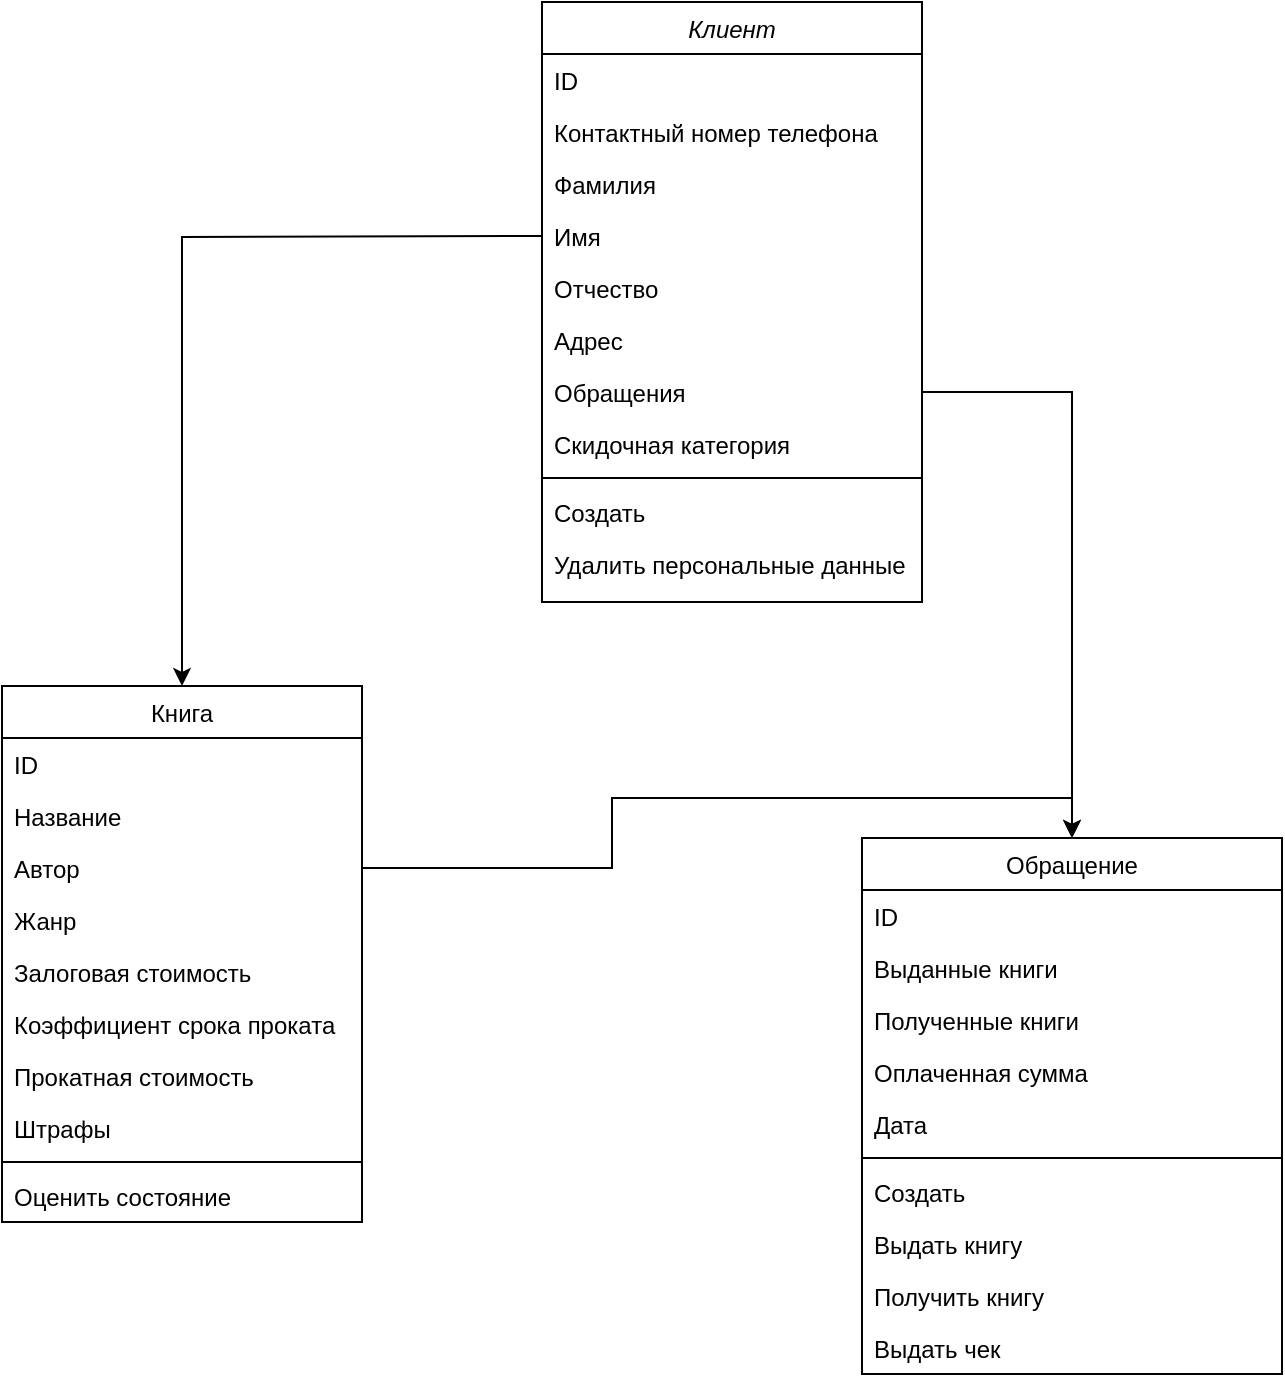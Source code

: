 <mxfile version="20.0.1" type="device"><diagram id="C5RBs43oDa-KdzZeNtuy" name="Page-1"><mxGraphModel dx="1918" dy="951" grid="1" gridSize="10" guides="1" tooltips="1" connect="1" arrows="1" fold="1" page="1" pageScale="1" pageWidth="827" pageHeight="1169" math="0" shadow="0"><root><mxCell id="WIyWlLk6GJQsqaUBKTNV-0"/><mxCell id="WIyWlLk6GJQsqaUBKTNV-1" parent="WIyWlLk6GJQsqaUBKTNV-0"/><mxCell id="zkfFHV4jXpPFQw0GAbJ--0" value="Клиент" style="swimlane;fontStyle=2;align=center;verticalAlign=top;childLayout=stackLayout;horizontal=1;startSize=26;horizontalStack=0;resizeParent=1;resizeLast=0;collapsible=1;marginBottom=0;rounded=0;shadow=0;strokeWidth=1;" parent="WIyWlLk6GJQsqaUBKTNV-1" vertex="1"><mxGeometry x="390" y="40" width="190" height="300" as="geometry"><mxRectangle x="230" y="140" width="160" height="26" as="alternateBounds"/></mxGeometry></mxCell><mxCell id="zkfFHV4jXpPFQw0GAbJ--1" value="ID" style="text;align=left;verticalAlign=top;spacingLeft=4;spacingRight=4;overflow=hidden;rotatable=0;points=[[0,0.5],[1,0.5]];portConstraint=eastwest;" parent="zkfFHV4jXpPFQw0GAbJ--0" vertex="1"><mxGeometry y="26" width="190" height="26" as="geometry"/></mxCell><mxCell id="zkfFHV4jXpPFQw0GAbJ--2" value="Контактный номер телефона" style="text;align=left;verticalAlign=top;spacingLeft=4;spacingRight=4;overflow=hidden;rotatable=0;points=[[0,0.5],[1,0.5]];portConstraint=eastwest;rounded=0;shadow=0;html=0;" parent="zkfFHV4jXpPFQw0GAbJ--0" vertex="1"><mxGeometry y="52" width="190" height="26" as="geometry"/></mxCell><mxCell id="D7hmZxlsr8Dh_--G51P9-19" value="Фамилия" style="text;align=left;verticalAlign=top;spacingLeft=4;spacingRight=4;overflow=hidden;rotatable=0;points=[[0,0.5],[1,0.5]];portConstraint=eastwest;rounded=0;shadow=0;html=0;" vertex="1" parent="zkfFHV4jXpPFQw0GAbJ--0"><mxGeometry y="78" width="190" height="26" as="geometry"/></mxCell><mxCell id="D7hmZxlsr8Dh_--G51P9-100" value="Имя" style="text;align=left;verticalAlign=top;spacingLeft=4;spacingRight=4;overflow=hidden;rotatable=0;points=[[0,0.5],[1,0.5]];portConstraint=eastwest;rounded=0;shadow=0;html=0;" vertex="1" parent="zkfFHV4jXpPFQw0GAbJ--0"><mxGeometry y="104" width="190" height="26" as="geometry"/></mxCell><mxCell id="D7hmZxlsr8Dh_--G51P9-101" value="Отчество" style="text;align=left;verticalAlign=top;spacingLeft=4;spacingRight=4;overflow=hidden;rotatable=0;points=[[0,0.5],[1,0.5]];portConstraint=eastwest;rounded=0;shadow=0;html=0;" vertex="1" parent="zkfFHV4jXpPFQw0GAbJ--0"><mxGeometry y="130" width="190" height="26" as="geometry"/></mxCell><mxCell id="D7hmZxlsr8Dh_--G51P9-82" value="Адрес" style="text;align=left;verticalAlign=top;spacingLeft=4;spacingRight=4;overflow=hidden;rotatable=0;points=[[0,0.5],[1,0.5]];portConstraint=eastwest;rounded=0;shadow=0;html=0;" vertex="1" parent="zkfFHV4jXpPFQw0GAbJ--0"><mxGeometry y="156" width="190" height="26" as="geometry"/></mxCell><mxCell id="D7hmZxlsr8Dh_--G51P9-102" value="Обращения" style="text;align=left;verticalAlign=top;spacingLeft=4;spacingRight=4;overflow=hidden;rotatable=0;points=[[0,0.5],[1,0.5]];portConstraint=eastwest;rounded=0;shadow=0;html=0;" vertex="1" parent="zkfFHV4jXpPFQw0GAbJ--0"><mxGeometry y="182" width="190" height="26" as="geometry"/></mxCell><mxCell id="D7hmZxlsr8Dh_--G51P9-104" value="Скидочная категория" style="text;align=left;verticalAlign=top;spacingLeft=4;spacingRight=4;overflow=hidden;rotatable=0;points=[[0,0.5],[1,0.5]];portConstraint=eastwest;rounded=0;shadow=0;html=0;" vertex="1" parent="zkfFHV4jXpPFQw0GAbJ--0"><mxGeometry y="208" width="190" height="26" as="geometry"/></mxCell><mxCell id="zkfFHV4jXpPFQw0GAbJ--4" value="" style="line;html=1;strokeWidth=1;align=left;verticalAlign=middle;spacingTop=-1;spacingLeft=3;spacingRight=3;rotatable=0;labelPosition=right;points=[];portConstraint=eastwest;" parent="zkfFHV4jXpPFQw0GAbJ--0" vertex="1"><mxGeometry y="234" width="190" height="8" as="geometry"/></mxCell><mxCell id="D7hmZxlsr8Dh_--G51P9-18" value="Создать" style="text;align=left;verticalAlign=top;spacingLeft=4;spacingRight=4;overflow=hidden;rotatable=0;points=[[0,0.5],[1,0.5]];portConstraint=eastwest;" vertex="1" parent="zkfFHV4jXpPFQw0GAbJ--0"><mxGeometry y="242" width="190" height="26" as="geometry"/></mxCell><mxCell id="zkfFHV4jXpPFQw0GAbJ--5" value="Удалить персональные данные" style="text;align=left;verticalAlign=top;spacingLeft=4;spacingRight=4;overflow=hidden;rotatable=0;points=[[0,0.5],[1,0.5]];portConstraint=eastwest;" parent="zkfFHV4jXpPFQw0GAbJ--0" vertex="1"><mxGeometry y="268" width="190" height="26" as="geometry"/></mxCell><mxCell id="zkfFHV4jXpPFQw0GAbJ--6" value="Книга" style="swimlane;fontStyle=0;align=center;verticalAlign=top;childLayout=stackLayout;horizontal=1;startSize=26;horizontalStack=0;resizeParent=1;resizeLast=0;collapsible=1;marginBottom=0;rounded=0;shadow=0;strokeWidth=1;" parent="WIyWlLk6GJQsqaUBKTNV-1" vertex="1"><mxGeometry x="120" y="382" width="180" height="268" as="geometry"><mxRectangle x="130" y="380" width="160" height="26" as="alternateBounds"/></mxGeometry></mxCell><mxCell id="D7hmZxlsr8Dh_--G51P9-15" value="ID" style="text;align=left;verticalAlign=top;spacingLeft=4;spacingRight=4;overflow=hidden;rotatable=0;points=[[0,0.5],[1,0.5]];portConstraint=eastwest;" vertex="1" parent="zkfFHV4jXpPFQw0GAbJ--6"><mxGeometry y="26" width="180" height="26" as="geometry"/></mxCell><mxCell id="zkfFHV4jXpPFQw0GAbJ--7" value="Название" style="text;align=left;verticalAlign=top;spacingLeft=4;spacingRight=4;overflow=hidden;rotatable=0;points=[[0,0.5],[1,0.5]];portConstraint=eastwest;" parent="zkfFHV4jXpPFQw0GAbJ--6" vertex="1"><mxGeometry y="52" width="180" height="26" as="geometry"/></mxCell><mxCell id="zkfFHV4jXpPFQw0GAbJ--8" value="Автор" style="text;align=left;verticalAlign=top;spacingLeft=4;spacingRight=4;overflow=hidden;rotatable=0;points=[[0,0.5],[1,0.5]];portConstraint=eastwest;rounded=0;shadow=0;html=0;" parent="zkfFHV4jXpPFQw0GAbJ--6" vertex="1"><mxGeometry y="78" width="180" height="26" as="geometry"/></mxCell><mxCell id="D7hmZxlsr8Dh_--G51P9-98" value="Жанр" style="text;align=left;verticalAlign=top;spacingLeft=4;spacingRight=4;overflow=hidden;rotatable=0;points=[[0,0.5],[1,0.5]];portConstraint=eastwest;rounded=0;shadow=0;html=0;" vertex="1" parent="zkfFHV4jXpPFQw0GAbJ--6"><mxGeometry y="104" width="180" height="26" as="geometry"/></mxCell><mxCell id="D7hmZxlsr8Dh_--G51P9-99" value="Залоговая стоимость" style="text;align=left;verticalAlign=top;spacingLeft=4;spacingRight=4;overflow=hidden;rotatable=0;points=[[0,0.5],[1,0.5]];portConstraint=eastwest;rounded=0;shadow=0;html=0;" vertex="1" parent="zkfFHV4jXpPFQw0GAbJ--6"><mxGeometry y="130" width="180" height="26" as="geometry"/></mxCell><mxCell id="D7hmZxlsr8Dh_--G51P9-105" value="Коэффициент срока проката" style="text;align=left;verticalAlign=top;spacingLeft=4;spacingRight=4;overflow=hidden;rotatable=0;points=[[0,0.5],[1,0.5]];portConstraint=eastwest;rounded=0;shadow=0;html=0;" vertex="1" parent="zkfFHV4jXpPFQw0GAbJ--6"><mxGeometry y="156" width="180" height="26" as="geometry"/></mxCell><mxCell id="D7hmZxlsr8Dh_--G51P9-97" value="Прокатная стоимость" style="text;align=left;verticalAlign=top;spacingLeft=4;spacingRight=4;overflow=hidden;rotatable=0;points=[[0,0.5],[1,0.5]];portConstraint=eastwest;rounded=0;shadow=0;html=0;" vertex="1" parent="zkfFHV4jXpPFQw0GAbJ--6"><mxGeometry y="182" width="180" height="26" as="geometry"/></mxCell><mxCell id="D7hmZxlsr8Dh_--G51P9-103" value="Штрафы" style="text;align=left;verticalAlign=top;spacingLeft=4;spacingRight=4;overflow=hidden;rotatable=0;points=[[0,0.5],[1,0.5]];portConstraint=eastwest;rounded=0;shadow=0;html=0;" vertex="1" parent="zkfFHV4jXpPFQw0GAbJ--6"><mxGeometry y="208" width="180" height="26" as="geometry"/></mxCell><mxCell id="zkfFHV4jXpPFQw0GAbJ--9" value="" style="line;html=1;strokeWidth=1;align=left;verticalAlign=middle;spacingTop=-1;spacingLeft=3;spacingRight=3;rotatable=0;labelPosition=right;points=[];portConstraint=eastwest;" parent="zkfFHV4jXpPFQw0GAbJ--6" vertex="1"><mxGeometry y="234" width="180" height="8" as="geometry"/></mxCell><mxCell id="D7hmZxlsr8Dh_--G51P9-83" value="Оценить состояние" style="text;align=left;verticalAlign=top;spacingLeft=4;spacingRight=4;overflow=hidden;rotatable=0;points=[[0,0.5],[1,0.5]];portConstraint=eastwest;rounded=0;shadow=0;html=0;" vertex="1" parent="zkfFHV4jXpPFQw0GAbJ--6"><mxGeometry y="242" width="180" height="26" as="geometry"/></mxCell><mxCell id="D7hmZxlsr8Dh_--G51P9-9" value="Обращение" style="swimlane;fontStyle=0;align=center;verticalAlign=top;childLayout=stackLayout;horizontal=1;startSize=26;horizontalStack=0;resizeParent=1;resizeLast=0;collapsible=1;marginBottom=0;rounded=0;shadow=0;strokeWidth=1;" vertex="1" parent="WIyWlLk6GJQsqaUBKTNV-1"><mxGeometry x="550" y="458" width="210" height="268" as="geometry"><mxRectangle x="340" y="380" width="170" height="26" as="alternateBounds"/></mxGeometry></mxCell><mxCell id="D7hmZxlsr8Dh_--G51P9-12" value="ID" style="text;align=left;verticalAlign=top;spacingLeft=4;spacingRight=4;overflow=hidden;rotatable=0;points=[[0,0.5],[1,0.5]];portConstraint=eastwest;" vertex="1" parent="D7hmZxlsr8Dh_--G51P9-9"><mxGeometry y="26" width="210" height="26" as="geometry"/></mxCell><mxCell id="D7hmZxlsr8Dh_--G51P9-92" value="Выданные книги" style="text;align=left;verticalAlign=top;spacingLeft=4;spacingRight=4;overflow=hidden;rotatable=0;points=[[0,0.5],[1,0.5]];portConstraint=eastwest;" vertex="1" parent="D7hmZxlsr8Dh_--G51P9-9"><mxGeometry y="52" width="210" height="26" as="geometry"/></mxCell><mxCell id="D7hmZxlsr8Dh_--G51P9-93" value="Полученные книги" style="text;align=left;verticalAlign=top;spacingLeft=4;spacingRight=4;overflow=hidden;rotatable=0;points=[[0,0.5],[1,0.5]];portConstraint=eastwest;" vertex="1" parent="D7hmZxlsr8Dh_--G51P9-9"><mxGeometry y="78" width="210" height="26" as="geometry"/></mxCell><mxCell id="D7hmZxlsr8Dh_--G51P9-76" value="Оплаченная сумма" style="text;align=left;verticalAlign=top;spacingLeft=4;spacingRight=4;overflow=hidden;rotatable=0;points=[[0,0.5],[1,0.5]];portConstraint=eastwest;" vertex="1" parent="D7hmZxlsr8Dh_--G51P9-9"><mxGeometry y="104" width="210" height="26" as="geometry"/></mxCell><mxCell id="D7hmZxlsr8Dh_--G51P9-10" value="Дата" style="text;align=left;verticalAlign=top;spacingLeft=4;spacingRight=4;overflow=hidden;rotatable=0;points=[[0,0.5],[1,0.5]];portConstraint=eastwest;" vertex="1" parent="D7hmZxlsr8Dh_--G51P9-9"><mxGeometry y="130" width="210" height="26" as="geometry"/></mxCell><mxCell id="D7hmZxlsr8Dh_--G51P9-11" value="" style="line;html=1;strokeWidth=1;align=left;verticalAlign=middle;spacingTop=-1;spacingLeft=3;spacingRight=3;rotatable=0;labelPosition=right;points=[];portConstraint=eastwest;" vertex="1" parent="D7hmZxlsr8Dh_--G51P9-9"><mxGeometry y="156" width="210" height="8" as="geometry"/></mxCell><mxCell id="D7hmZxlsr8Dh_--G51P9-37" value="Создать" style="text;align=left;verticalAlign=top;spacingLeft=4;spacingRight=4;overflow=hidden;rotatable=0;points=[[0,0.5],[1,0.5]];portConstraint=eastwest;" vertex="1" parent="D7hmZxlsr8Dh_--G51P9-9"><mxGeometry y="164" width="210" height="26" as="geometry"/></mxCell><mxCell id="D7hmZxlsr8Dh_--G51P9-106" value="Выдать книгу" style="text;align=left;verticalAlign=top;spacingLeft=4;spacingRight=4;overflow=hidden;rotatable=0;points=[[0,0.5],[1,0.5]];portConstraint=eastwest;" vertex="1" parent="D7hmZxlsr8Dh_--G51P9-9"><mxGeometry y="190" width="210" height="26" as="geometry"/></mxCell><mxCell id="D7hmZxlsr8Dh_--G51P9-107" value="Получить книгу" style="text;align=left;verticalAlign=top;spacingLeft=4;spacingRight=4;overflow=hidden;rotatable=0;points=[[0,0.5],[1,0.5]];portConstraint=eastwest;" vertex="1" parent="D7hmZxlsr8Dh_--G51P9-9"><mxGeometry y="216" width="210" height="26" as="geometry"/></mxCell><mxCell id="D7hmZxlsr8Dh_--G51P9-108" value="Выдать чек" style="text;align=left;verticalAlign=top;spacingLeft=4;spacingRight=4;overflow=hidden;rotatable=0;points=[[0,0.5],[1,0.5]];portConstraint=eastwest;" vertex="1" parent="D7hmZxlsr8Dh_--G51P9-9"><mxGeometry y="242" width="210" height="26" as="geometry"/></mxCell><mxCell id="D7hmZxlsr8Dh_--G51P9-44" style="edgeStyle=orthogonalEdgeStyle;rounded=0;orthogonalLoop=1;jettySize=auto;html=1;" edge="1" parent="WIyWlLk6GJQsqaUBKTNV-1" target="zkfFHV4jXpPFQw0GAbJ--6"><mxGeometry relative="1" as="geometry"><mxPoint x="390" y="157" as="sourcePoint"/></mxGeometry></mxCell><mxCell id="D7hmZxlsr8Dh_--G51P9-46" style="edgeStyle=orthogonalEdgeStyle;rounded=0;orthogonalLoop=1;jettySize=auto;html=1;exitX=1;exitY=0.5;exitDx=0;exitDy=0;" edge="1" parent="WIyWlLk6GJQsqaUBKTNV-1" source="D7hmZxlsr8Dh_--G51P9-102" target="D7hmZxlsr8Dh_--G51P9-9"><mxGeometry relative="1" as="geometry"/></mxCell><mxCell id="D7hmZxlsr8Dh_--G51P9-81" style="edgeStyle=orthogonalEdgeStyle;rounded=0;orthogonalLoop=1;jettySize=auto;html=1;entryX=0.5;entryY=0;entryDx=0;entryDy=0;" edge="1" parent="WIyWlLk6GJQsqaUBKTNV-1" source="zkfFHV4jXpPFQw0GAbJ--8" target="D7hmZxlsr8Dh_--G51P9-9"><mxGeometry relative="1" as="geometry"/></mxCell></root></mxGraphModel></diagram></mxfile>